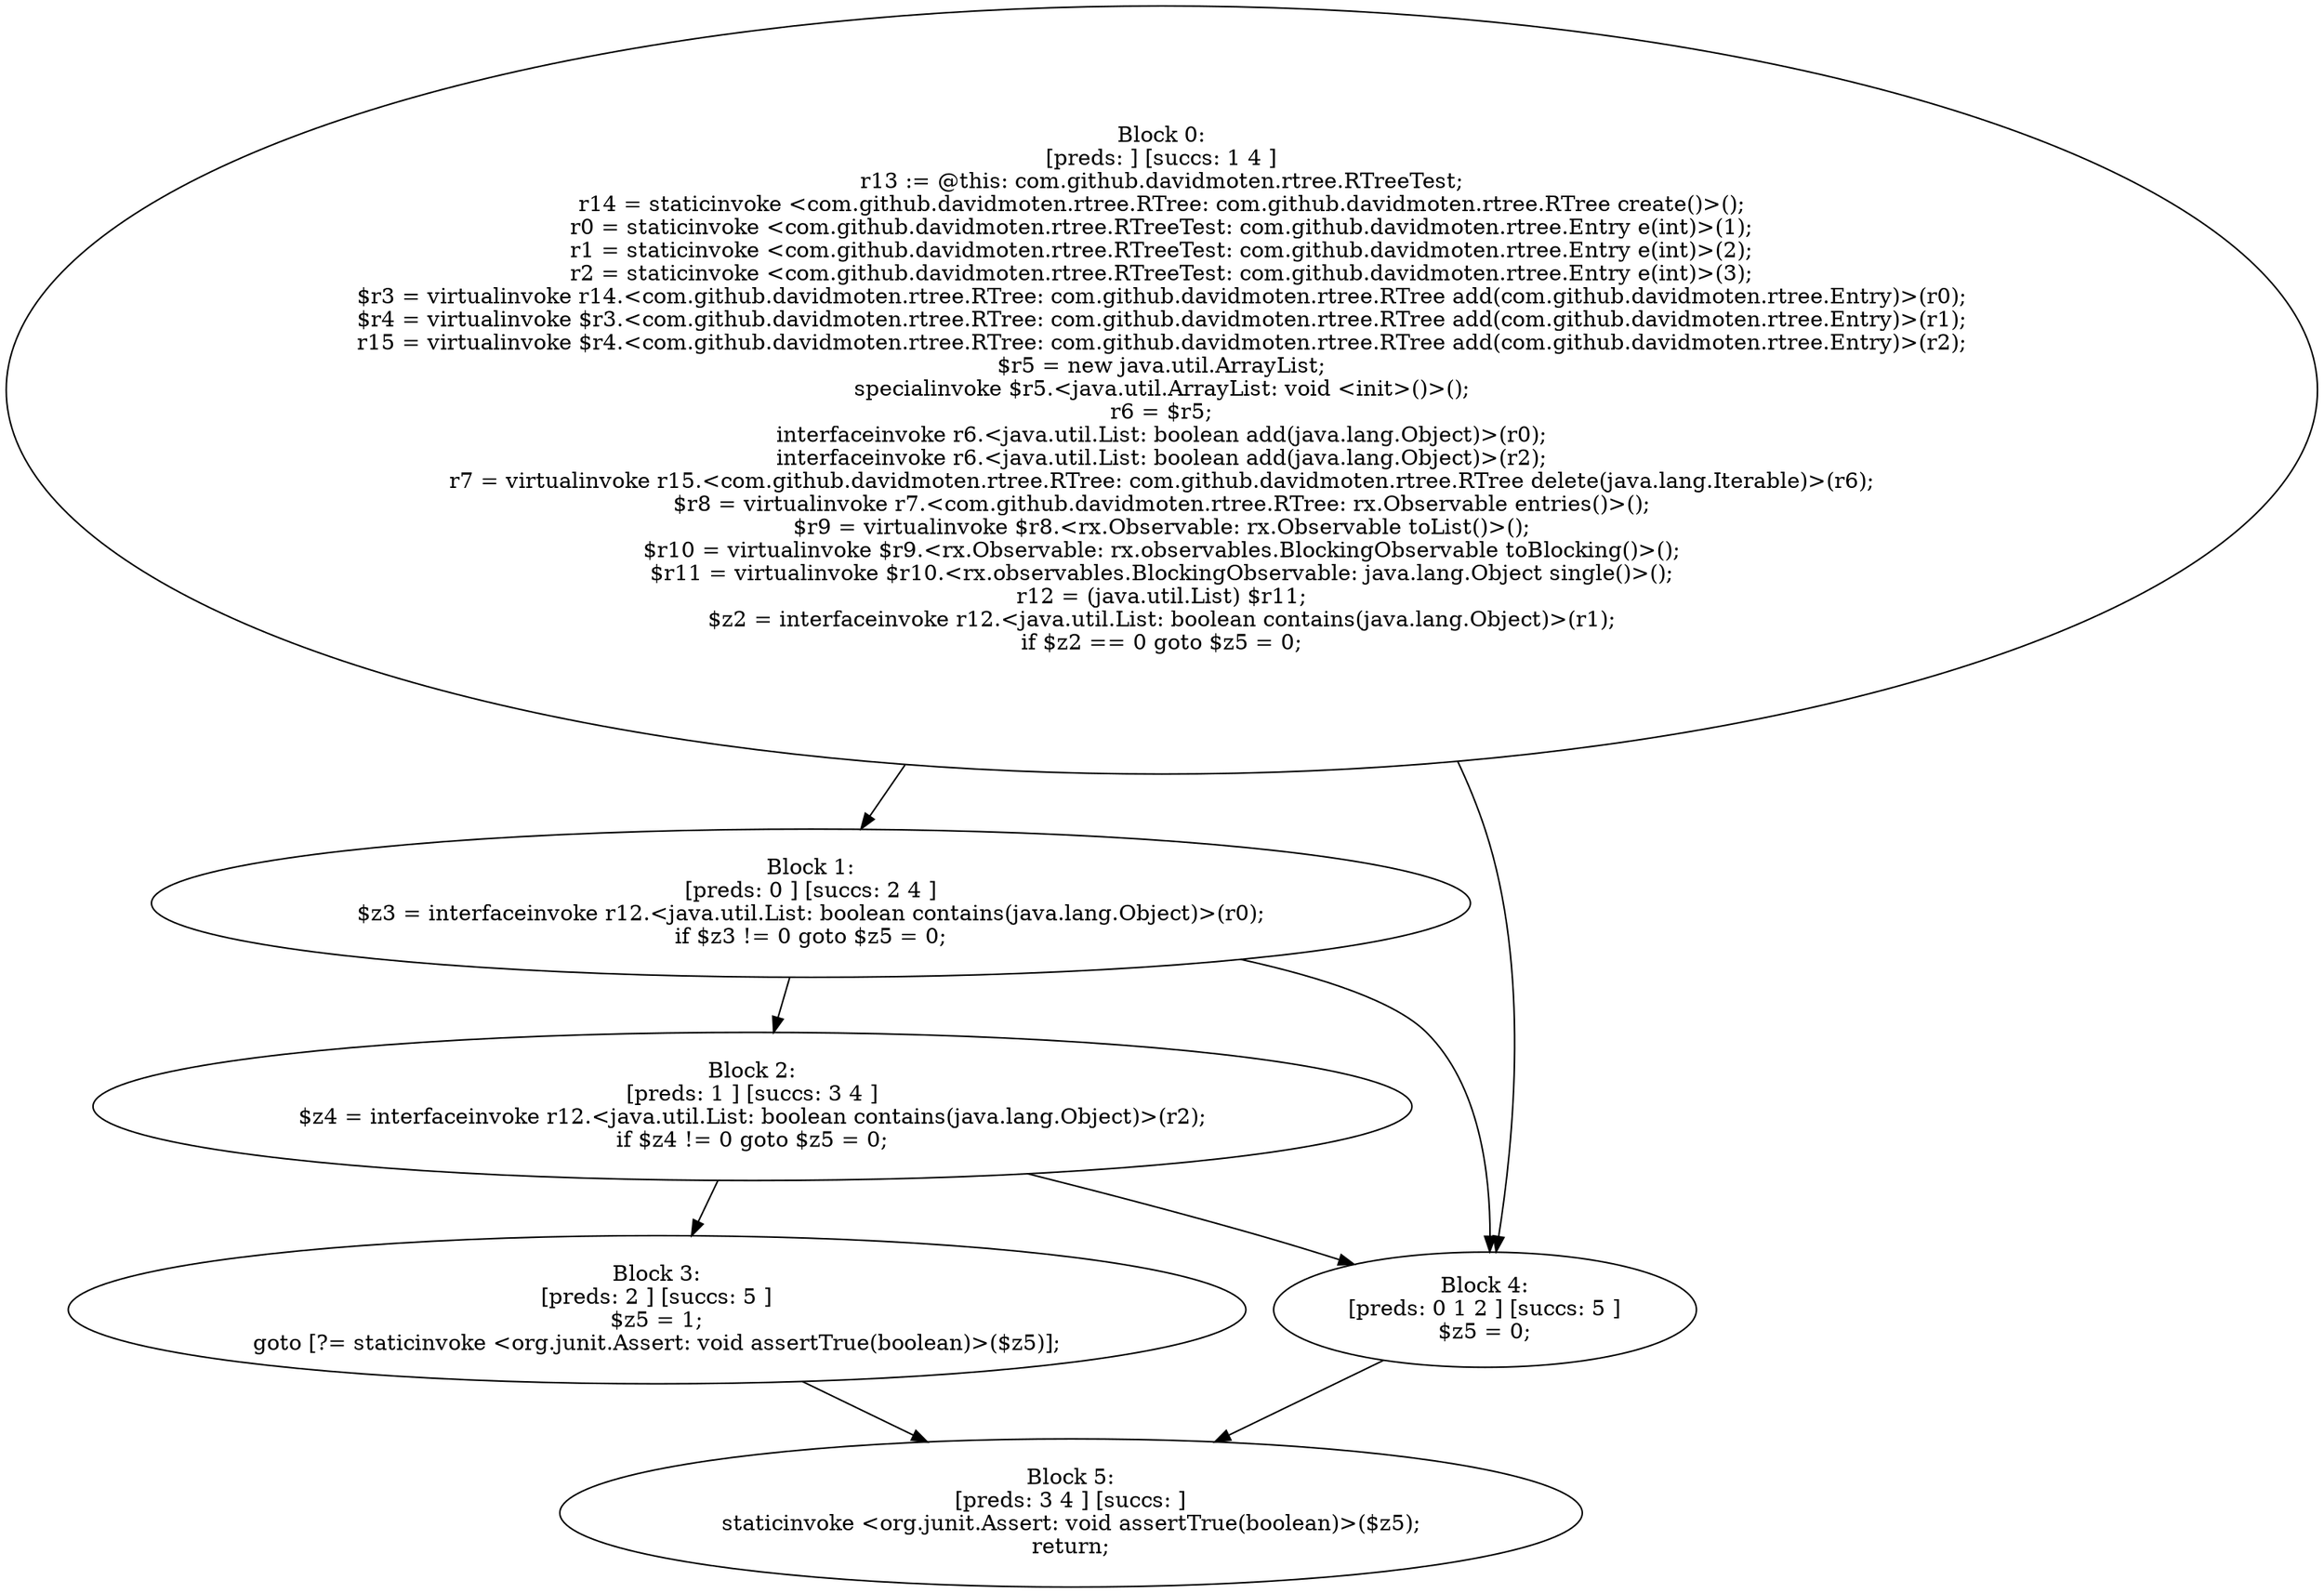 digraph "unitGraph" {
    "Block 0:
[preds: ] [succs: 1 4 ]
r13 := @this: com.github.davidmoten.rtree.RTreeTest;
r14 = staticinvoke <com.github.davidmoten.rtree.RTree: com.github.davidmoten.rtree.RTree create()>();
r0 = staticinvoke <com.github.davidmoten.rtree.RTreeTest: com.github.davidmoten.rtree.Entry e(int)>(1);
r1 = staticinvoke <com.github.davidmoten.rtree.RTreeTest: com.github.davidmoten.rtree.Entry e(int)>(2);
r2 = staticinvoke <com.github.davidmoten.rtree.RTreeTest: com.github.davidmoten.rtree.Entry e(int)>(3);
$r3 = virtualinvoke r14.<com.github.davidmoten.rtree.RTree: com.github.davidmoten.rtree.RTree add(com.github.davidmoten.rtree.Entry)>(r0);
$r4 = virtualinvoke $r3.<com.github.davidmoten.rtree.RTree: com.github.davidmoten.rtree.RTree add(com.github.davidmoten.rtree.Entry)>(r1);
r15 = virtualinvoke $r4.<com.github.davidmoten.rtree.RTree: com.github.davidmoten.rtree.RTree add(com.github.davidmoten.rtree.Entry)>(r2);
$r5 = new java.util.ArrayList;
specialinvoke $r5.<java.util.ArrayList: void <init>()>();
r6 = $r5;
interfaceinvoke r6.<java.util.List: boolean add(java.lang.Object)>(r0);
interfaceinvoke r6.<java.util.List: boolean add(java.lang.Object)>(r2);
r7 = virtualinvoke r15.<com.github.davidmoten.rtree.RTree: com.github.davidmoten.rtree.RTree delete(java.lang.Iterable)>(r6);
$r8 = virtualinvoke r7.<com.github.davidmoten.rtree.RTree: rx.Observable entries()>();
$r9 = virtualinvoke $r8.<rx.Observable: rx.Observable toList()>();
$r10 = virtualinvoke $r9.<rx.Observable: rx.observables.BlockingObservable toBlocking()>();
$r11 = virtualinvoke $r10.<rx.observables.BlockingObservable: java.lang.Object single()>();
r12 = (java.util.List) $r11;
$z2 = interfaceinvoke r12.<java.util.List: boolean contains(java.lang.Object)>(r1);
if $z2 == 0 goto $z5 = 0;
"
    "Block 1:
[preds: 0 ] [succs: 2 4 ]
$z3 = interfaceinvoke r12.<java.util.List: boolean contains(java.lang.Object)>(r0);
if $z3 != 0 goto $z5 = 0;
"
    "Block 2:
[preds: 1 ] [succs: 3 4 ]
$z4 = interfaceinvoke r12.<java.util.List: boolean contains(java.lang.Object)>(r2);
if $z4 != 0 goto $z5 = 0;
"
    "Block 3:
[preds: 2 ] [succs: 5 ]
$z5 = 1;
goto [?= staticinvoke <org.junit.Assert: void assertTrue(boolean)>($z5)];
"
    "Block 4:
[preds: 0 1 2 ] [succs: 5 ]
$z5 = 0;
"
    "Block 5:
[preds: 3 4 ] [succs: ]
staticinvoke <org.junit.Assert: void assertTrue(boolean)>($z5);
return;
"
    "Block 0:
[preds: ] [succs: 1 4 ]
r13 := @this: com.github.davidmoten.rtree.RTreeTest;
r14 = staticinvoke <com.github.davidmoten.rtree.RTree: com.github.davidmoten.rtree.RTree create()>();
r0 = staticinvoke <com.github.davidmoten.rtree.RTreeTest: com.github.davidmoten.rtree.Entry e(int)>(1);
r1 = staticinvoke <com.github.davidmoten.rtree.RTreeTest: com.github.davidmoten.rtree.Entry e(int)>(2);
r2 = staticinvoke <com.github.davidmoten.rtree.RTreeTest: com.github.davidmoten.rtree.Entry e(int)>(3);
$r3 = virtualinvoke r14.<com.github.davidmoten.rtree.RTree: com.github.davidmoten.rtree.RTree add(com.github.davidmoten.rtree.Entry)>(r0);
$r4 = virtualinvoke $r3.<com.github.davidmoten.rtree.RTree: com.github.davidmoten.rtree.RTree add(com.github.davidmoten.rtree.Entry)>(r1);
r15 = virtualinvoke $r4.<com.github.davidmoten.rtree.RTree: com.github.davidmoten.rtree.RTree add(com.github.davidmoten.rtree.Entry)>(r2);
$r5 = new java.util.ArrayList;
specialinvoke $r5.<java.util.ArrayList: void <init>()>();
r6 = $r5;
interfaceinvoke r6.<java.util.List: boolean add(java.lang.Object)>(r0);
interfaceinvoke r6.<java.util.List: boolean add(java.lang.Object)>(r2);
r7 = virtualinvoke r15.<com.github.davidmoten.rtree.RTree: com.github.davidmoten.rtree.RTree delete(java.lang.Iterable)>(r6);
$r8 = virtualinvoke r7.<com.github.davidmoten.rtree.RTree: rx.Observable entries()>();
$r9 = virtualinvoke $r8.<rx.Observable: rx.Observable toList()>();
$r10 = virtualinvoke $r9.<rx.Observable: rx.observables.BlockingObservable toBlocking()>();
$r11 = virtualinvoke $r10.<rx.observables.BlockingObservable: java.lang.Object single()>();
r12 = (java.util.List) $r11;
$z2 = interfaceinvoke r12.<java.util.List: boolean contains(java.lang.Object)>(r1);
if $z2 == 0 goto $z5 = 0;
"->"Block 1:
[preds: 0 ] [succs: 2 4 ]
$z3 = interfaceinvoke r12.<java.util.List: boolean contains(java.lang.Object)>(r0);
if $z3 != 0 goto $z5 = 0;
";
    "Block 0:
[preds: ] [succs: 1 4 ]
r13 := @this: com.github.davidmoten.rtree.RTreeTest;
r14 = staticinvoke <com.github.davidmoten.rtree.RTree: com.github.davidmoten.rtree.RTree create()>();
r0 = staticinvoke <com.github.davidmoten.rtree.RTreeTest: com.github.davidmoten.rtree.Entry e(int)>(1);
r1 = staticinvoke <com.github.davidmoten.rtree.RTreeTest: com.github.davidmoten.rtree.Entry e(int)>(2);
r2 = staticinvoke <com.github.davidmoten.rtree.RTreeTest: com.github.davidmoten.rtree.Entry e(int)>(3);
$r3 = virtualinvoke r14.<com.github.davidmoten.rtree.RTree: com.github.davidmoten.rtree.RTree add(com.github.davidmoten.rtree.Entry)>(r0);
$r4 = virtualinvoke $r3.<com.github.davidmoten.rtree.RTree: com.github.davidmoten.rtree.RTree add(com.github.davidmoten.rtree.Entry)>(r1);
r15 = virtualinvoke $r4.<com.github.davidmoten.rtree.RTree: com.github.davidmoten.rtree.RTree add(com.github.davidmoten.rtree.Entry)>(r2);
$r5 = new java.util.ArrayList;
specialinvoke $r5.<java.util.ArrayList: void <init>()>();
r6 = $r5;
interfaceinvoke r6.<java.util.List: boolean add(java.lang.Object)>(r0);
interfaceinvoke r6.<java.util.List: boolean add(java.lang.Object)>(r2);
r7 = virtualinvoke r15.<com.github.davidmoten.rtree.RTree: com.github.davidmoten.rtree.RTree delete(java.lang.Iterable)>(r6);
$r8 = virtualinvoke r7.<com.github.davidmoten.rtree.RTree: rx.Observable entries()>();
$r9 = virtualinvoke $r8.<rx.Observable: rx.Observable toList()>();
$r10 = virtualinvoke $r9.<rx.Observable: rx.observables.BlockingObservable toBlocking()>();
$r11 = virtualinvoke $r10.<rx.observables.BlockingObservable: java.lang.Object single()>();
r12 = (java.util.List) $r11;
$z2 = interfaceinvoke r12.<java.util.List: boolean contains(java.lang.Object)>(r1);
if $z2 == 0 goto $z5 = 0;
"->"Block 4:
[preds: 0 1 2 ] [succs: 5 ]
$z5 = 0;
";
    "Block 1:
[preds: 0 ] [succs: 2 4 ]
$z3 = interfaceinvoke r12.<java.util.List: boolean contains(java.lang.Object)>(r0);
if $z3 != 0 goto $z5 = 0;
"->"Block 2:
[preds: 1 ] [succs: 3 4 ]
$z4 = interfaceinvoke r12.<java.util.List: boolean contains(java.lang.Object)>(r2);
if $z4 != 0 goto $z5 = 0;
";
    "Block 1:
[preds: 0 ] [succs: 2 4 ]
$z3 = interfaceinvoke r12.<java.util.List: boolean contains(java.lang.Object)>(r0);
if $z3 != 0 goto $z5 = 0;
"->"Block 4:
[preds: 0 1 2 ] [succs: 5 ]
$z5 = 0;
";
    "Block 2:
[preds: 1 ] [succs: 3 4 ]
$z4 = interfaceinvoke r12.<java.util.List: boolean contains(java.lang.Object)>(r2);
if $z4 != 0 goto $z5 = 0;
"->"Block 3:
[preds: 2 ] [succs: 5 ]
$z5 = 1;
goto [?= staticinvoke <org.junit.Assert: void assertTrue(boolean)>($z5)];
";
    "Block 2:
[preds: 1 ] [succs: 3 4 ]
$z4 = interfaceinvoke r12.<java.util.List: boolean contains(java.lang.Object)>(r2);
if $z4 != 0 goto $z5 = 0;
"->"Block 4:
[preds: 0 1 2 ] [succs: 5 ]
$z5 = 0;
";
    "Block 3:
[preds: 2 ] [succs: 5 ]
$z5 = 1;
goto [?= staticinvoke <org.junit.Assert: void assertTrue(boolean)>($z5)];
"->"Block 5:
[preds: 3 4 ] [succs: ]
staticinvoke <org.junit.Assert: void assertTrue(boolean)>($z5);
return;
";
    "Block 4:
[preds: 0 1 2 ] [succs: 5 ]
$z5 = 0;
"->"Block 5:
[preds: 3 4 ] [succs: ]
staticinvoke <org.junit.Assert: void assertTrue(boolean)>($z5);
return;
";
}
